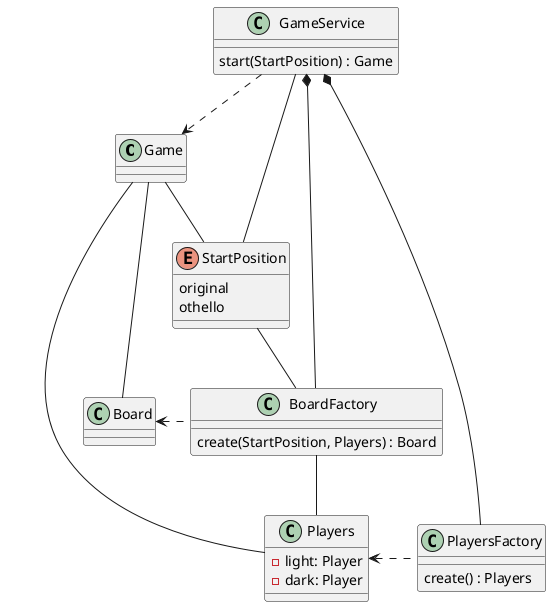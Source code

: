 @startuml

class Game
Game -- StartPosition
Game -- Players
Game -- Board

enum StartPosition {
  original
  othello
}

class Players {
  - light: Player
  - dark: Player
}

class GameService {
  start(StartPosition) : Game
}
StartPosition -- GameService
GameService *-- BoardFactory
GameService *-- PlayersFactory
GameService ..> Game

class BoardFactory {
  create(StartPosition, Players) : Board
}
StartPosition -- BoardFactory
BoardFactory -- Players
Board <. BoardFactory

class PlayersFactory {
  create() : Players
}
Players <. PlayersFactory


@enduml
